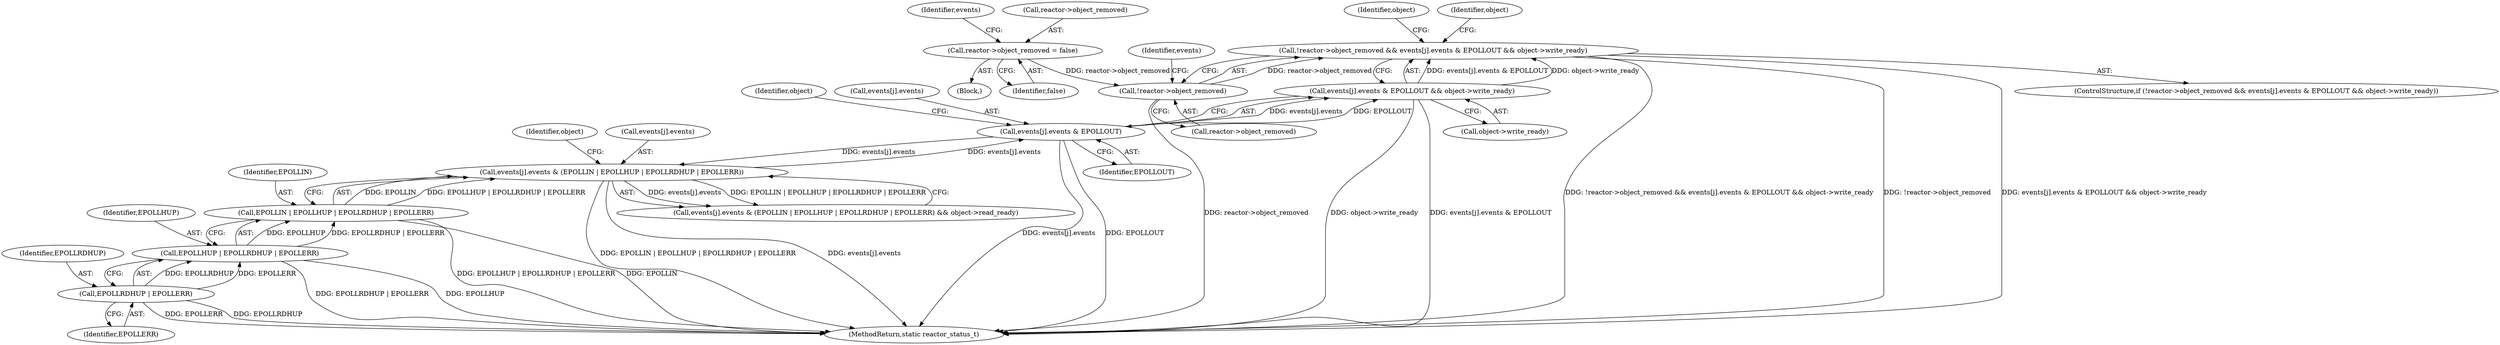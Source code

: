 digraph "0_Android_472271b153c5dc53c28beac55480a8d8434b2d5c_59@API" {
"1000291" [label="(Call,!reactor->object_removed && events[j].events & EPOLLOUT && object->write_ready)"];
"1000292" [label="(Call,!reactor->object_removed)"];
"1000263" [label="(Call,reactor->object_removed = false)"];
"1000296" [label="(Call,events[j].events & EPOLLOUT && object->write_ready)"];
"1000297" [label="(Call,events[j].events & EPOLLOUT)"];
"1000270" [label="(Call,events[j].events & (EPOLLIN | EPOLLHUP | EPOLLRDHUP | EPOLLERR))"];
"1000276" [label="(Call,EPOLLIN | EPOLLHUP | EPOLLRDHUP | EPOLLERR)"];
"1000278" [label="(Call,EPOLLHUP | EPOLLRDHUP | EPOLLERR)"];
"1000280" [label="(Call,EPOLLRDHUP | EPOLLERR)"];
"1000278" [label="(Call,EPOLLHUP | EPOLLRDHUP | EPOLLERR)"];
"1000292" [label="(Call,!reactor->object_removed)"];
"1000197" [label="(Block,)"];
"1000279" [label="(Identifier,EPOLLHUP)"];
"1000267" [label="(Identifier,false)"];
"1000281" [label="(Identifier,EPOLLRDHUP)"];
"1000314" [label="(Identifier,object)"];
"1000335" [label="(MethodReturn,static reactor_status_t)"];
"1000273" [label="(Identifier,events)"];
"1000297" [label="(Call,events[j].events & EPOLLOUT)"];
"1000291" [label="(Call,!reactor->object_removed && events[j].events & EPOLLOUT && object->write_ready)"];
"1000270" [label="(Call,events[j].events & (EPOLLIN | EPOLLHUP | EPOLLRDHUP | EPOLLERR))"];
"1000303" [label="(Identifier,EPOLLOUT)"];
"1000284" [label="(Identifier,object)"];
"1000277" [label="(Identifier,EPOLLIN)"];
"1000305" [label="(Identifier,object)"];
"1000290" [label="(ControlStructure,if (!reactor->object_removed && events[j].events & EPOLLOUT && object->write_ready))"];
"1000271" [label="(Call,events[j].events)"];
"1000309" [label="(Identifier,object)"];
"1000298" [label="(Call,events[j].events)"];
"1000264" [label="(Call,reactor->object_removed)"];
"1000300" [label="(Identifier,events)"];
"1000293" [label="(Call,reactor->object_removed)"];
"1000304" [label="(Call,object->write_ready)"];
"1000282" [label="(Identifier,EPOLLERR)"];
"1000269" [label="(Call,events[j].events & (EPOLLIN | EPOLLHUP | EPOLLRDHUP | EPOLLERR) && object->read_ready)"];
"1000263" [label="(Call,reactor->object_removed = false)"];
"1000280" [label="(Call,EPOLLRDHUP | EPOLLERR)"];
"1000276" [label="(Call,EPOLLIN | EPOLLHUP | EPOLLRDHUP | EPOLLERR)"];
"1000296" [label="(Call,events[j].events & EPOLLOUT && object->write_ready)"];
"1000291" -> "1000290"  [label="AST: "];
"1000291" -> "1000292"  [label="CFG: "];
"1000291" -> "1000296"  [label="CFG: "];
"1000292" -> "1000291"  [label="AST: "];
"1000296" -> "1000291"  [label="AST: "];
"1000309" -> "1000291"  [label="CFG: "];
"1000314" -> "1000291"  [label="CFG: "];
"1000291" -> "1000335"  [label="DDG: !reactor->object_removed && events[j].events & EPOLLOUT && object->write_ready"];
"1000291" -> "1000335"  [label="DDG: !reactor->object_removed"];
"1000291" -> "1000335"  [label="DDG: events[j].events & EPOLLOUT && object->write_ready"];
"1000292" -> "1000291"  [label="DDG: reactor->object_removed"];
"1000296" -> "1000291"  [label="DDG: events[j].events & EPOLLOUT"];
"1000296" -> "1000291"  [label="DDG: object->write_ready"];
"1000292" -> "1000293"  [label="CFG: "];
"1000293" -> "1000292"  [label="AST: "];
"1000300" -> "1000292"  [label="CFG: "];
"1000292" -> "1000335"  [label="DDG: reactor->object_removed"];
"1000263" -> "1000292"  [label="DDG: reactor->object_removed"];
"1000263" -> "1000197"  [label="AST: "];
"1000263" -> "1000267"  [label="CFG: "];
"1000264" -> "1000263"  [label="AST: "];
"1000267" -> "1000263"  [label="AST: "];
"1000273" -> "1000263"  [label="CFG: "];
"1000296" -> "1000297"  [label="CFG: "];
"1000296" -> "1000304"  [label="CFG: "];
"1000297" -> "1000296"  [label="AST: "];
"1000304" -> "1000296"  [label="AST: "];
"1000296" -> "1000335"  [label="DDG: object->write_ready"];
"1000296" -> "1000335"  [label="DDG: events[j].events & EPOLLOUT"];
"1000297" -> "1000296"  [label="DDG: events[j].events"];
"1000297" -> "1000296"  [label="DDG: EPOLLOUT"];
"1000297" -> "1000303"  [label="CFG: "];
"1000298" -> "1000297"  [label="AST: "];
"1000303" -> "1000297"  [label="AST: "];
"1000305" -> "1000297"  [label="CFG: "];
"1000297" -> "1000335"  [label="DDG: events[j].events"];
"1000297" -> "1000335"  [label="DDG: EPOLLOUT"];
"1000297" -> "1000270"  [label="DDG: events[j].events"];
"1000270" -> "1000297"  [label="DDG: events[j].events"];
"1000270" -> "1000269"  [label="AST: "];
"1000270" -> "1000276"  [label="CFG: "];
"1000271" -> "1000270"  [label="AST: "];
"1000276" -> "1000270"  [label="AST: "];
"1000284" -> "1000270"  [label="CFG: "];
"1000269" -> "1000270"  [label="CFG: "];
"1000270" -> "1000335"  [label="DDG: EPOLLIN | EPOLLHUP | EPOLLRDHUP | EPOLLERR"];
"1000270" -> "1000335"  [label="DDG: events[j].events"];
"1000270" -> "1000269"  [label="DDG: events[j].events"];
"1000270" -> "1000269"  [label="DDG: EPOLLIN | EPOLLHUP | EPOLLRDHUP | EPOLLERR"];
"1000276" -> "1000270"  [label="DDG: EPOLLIN"];
"1000276" -> "1000270"  [label="DDG: EPOLLHUP | EPOLLRDHUP | EPOLLERR"];
"1000276" -> "1000278"  [label="CFG: "];
"1000277" -> "1000276"  [label="AST: "];
"1000278" -> "1000276"  [label="AST: "];
"1000276" -> "1000335"  [label="DDG: EPOLLHUP | EPOLLRDHUP | EPOLLERR"];
"1000276" -> "1000335"  [label="DDG: EPOLLIN"];
"1000278" -> "1000276"  [label="DDG: EPOLLHUP"];
"1000278" -> "1000276"  [label="DDG: EPOLLRDHUP | EPOLLERR"];
"1000278" -> "1000280"  [label="CFG: "];
"1000279" -> "1000278"  [label="AST: "];
"1000280" -> "1000278"  [label="AST: "];
"1000278" -> "1000335"  [label="DDG: EPOLLRDHUP | EPOLLERR"];
"1000278" -> "1000335"  [label="DDG: EPOLLHUP"];
"1000280" -> "1000278"  [label="DDG: EPOLLRDHUP"];
"1000280" -> "1000278"  [label="DDG: EPOLLERR"];
"1000280" -> "1000282"  [label="CFG: "];
"1000281" -> "1000280"  [label="AST: "];
"1000282" -> "1000280"  [label="AST: "];
"1000280" -> "1000335"  [label="DDG: EPOLLERR"];
"1000280" -> "1000335"  [label="DDG: EPOLLRDHUP"];
}
